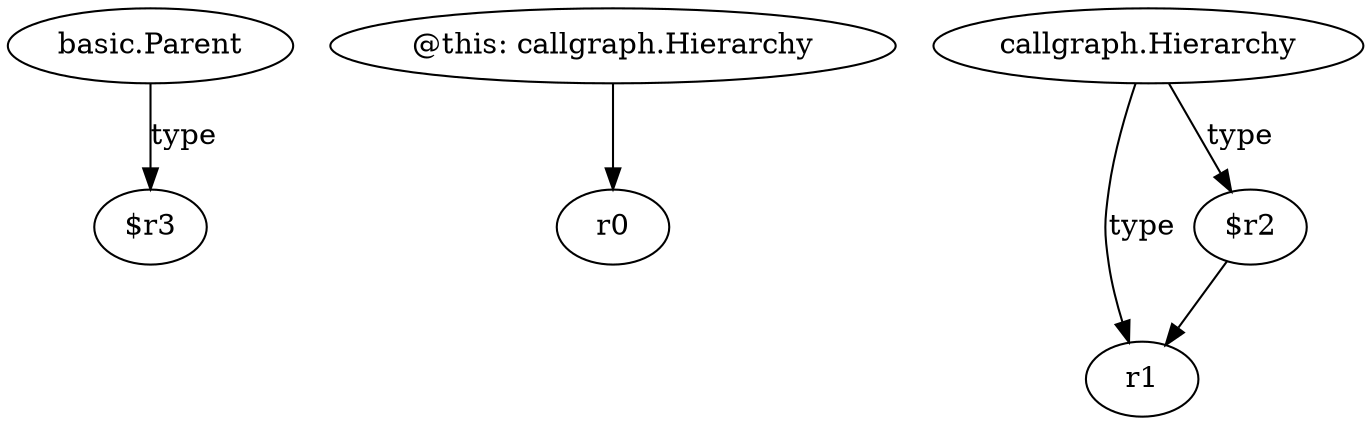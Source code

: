 digraph g {
0[label="basic.Parent"]
1[label="$r3"]
0->1[label="type"]
2[label="@this: callgraph.Hierarchy"]
3[label="r0"]
2->3[label=""]
4[label="callgraph.Hierarchy"]
5[label="r1"]
4->5[label="type"]
6[label="$r2"]
4->6[label="type"]
6->5[label=""]
}